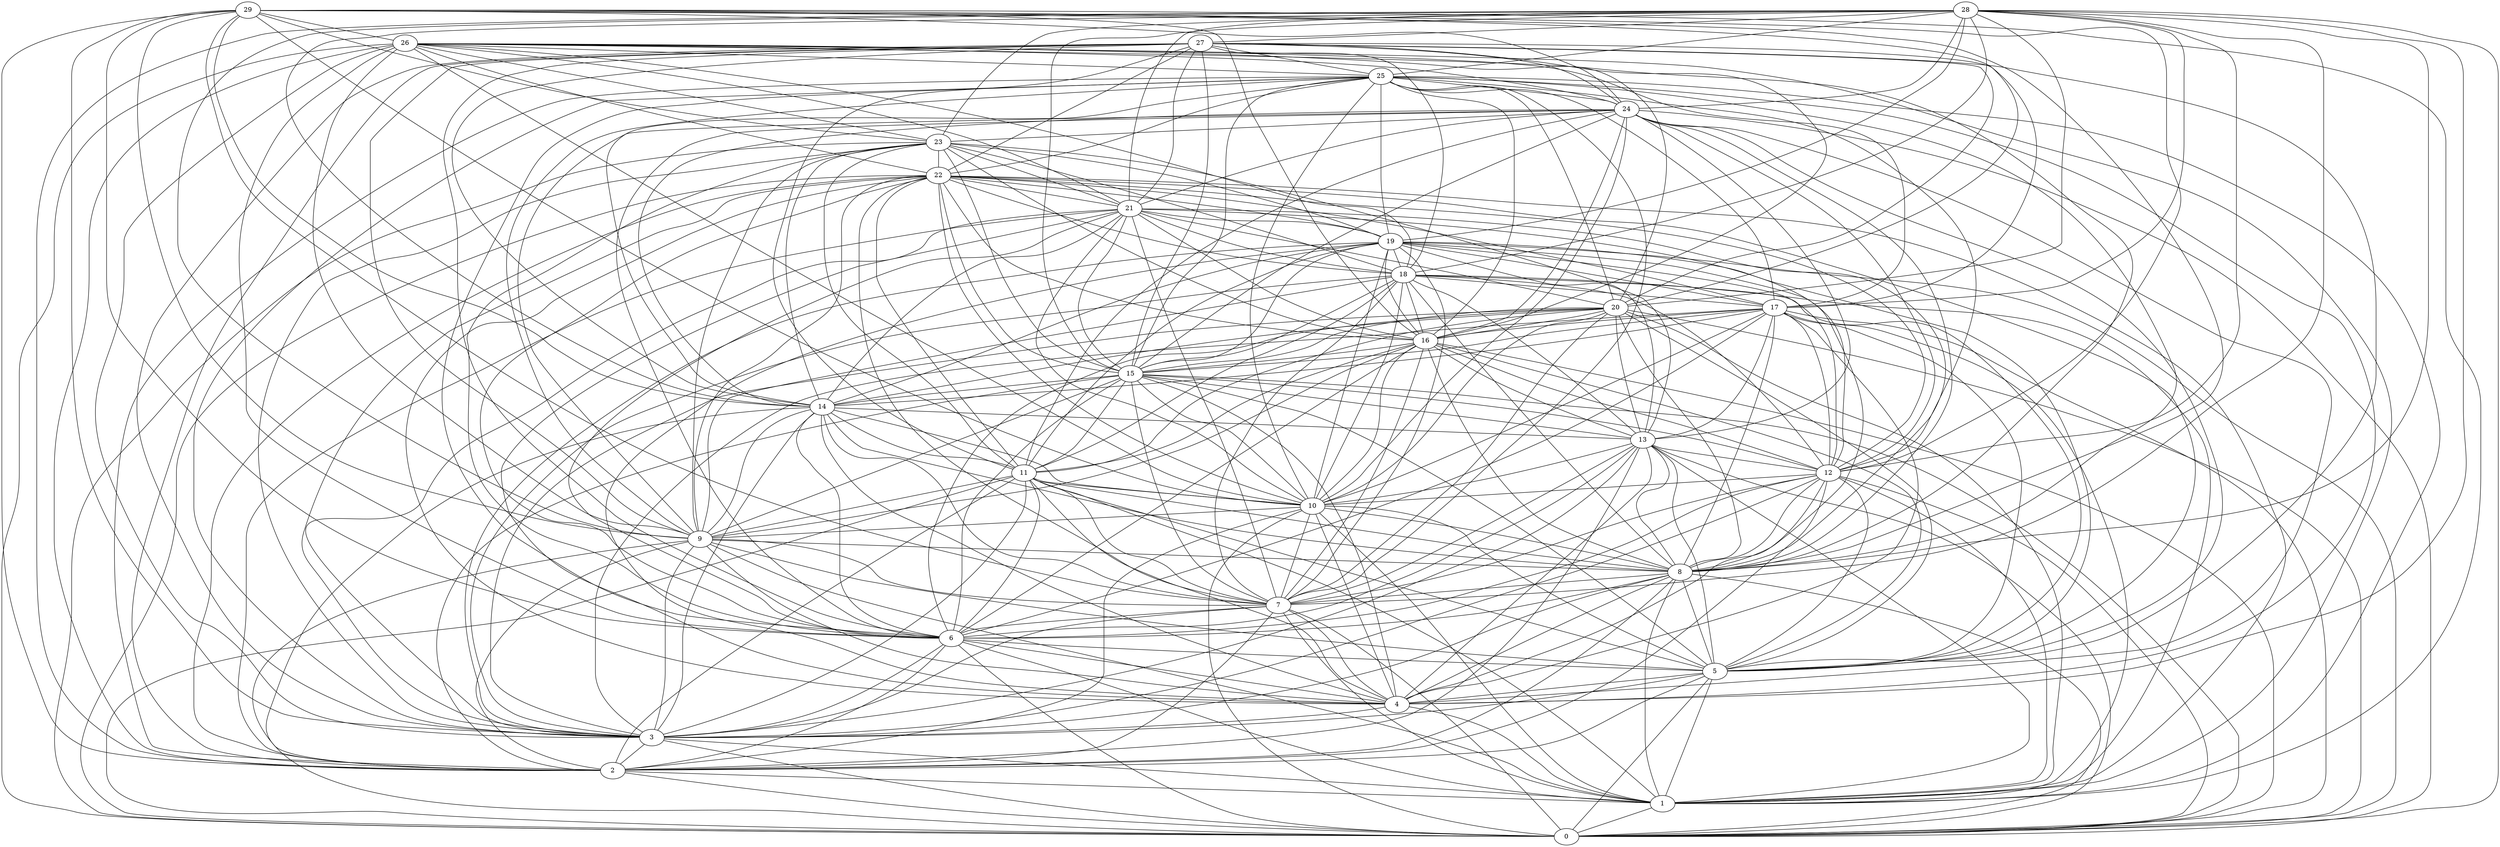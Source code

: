 graph {

1--0   
2--0   
2--1   
3--0   
3--1   
3--2   
4--1   
4--3   
5--0   
5--1   
5--2   
5--3   
5--4   
6--0   
6--1   
6--2   
6--3   
6--4   
6--5   
7--0   
7--1   
7--2   
7--3   
7--4   
7--6   
8--0   
8--1   
8--2   
8--3   
8--4   
8--5   
8--6   
8--7   
9--0   
9--1   
9--2   
9--3   
9--4   
9--5   
9--7   
9--8   
10--0   
10--1   
10--2   
10--4   
10--5   
10--7   
10--8   
10--9   
11--0   
11--1   
11--2   
11--3   
11--4   
11--5   
11--6   
11--7   
11--8   
11--9   
11--10   
12--0   
12--1   
12--2   
12--3   
12--4   
12--5   
12--6   
12--7   
12--8   
12--10   
13--0   
13--1   
13--2   
13--3   
13--4   
13--5   
13--6   
13--7   
13--8   
13--10   
13--12   
14--2   
14--3   
14--4   
14--6   
14--7   
14--8   
14--9   
14--10   
14--11   
14--13   
15--0   
15--2   
15--4   
15--5   
15--6   
15--7   
15--9   
15--10   
15--11   
15--12   
15--13   
15--14   
16--0   
16--5   
16--6   
16--7   
16--8   
16--9   
16--10   
16--11   
16--12   
16--13   
16--15   
17--0   
17--1   
17--3   
17--4   
17--5   
17--6   
17--8   
17--10   
17--12   
17--13   
17--14   
17--15   
17--16   
18--1   
18--3   
18--5   
18--7   
18--8   
18--9   
18--10   
18--11   
18--12   
18--13   
18--15   
18--16   
18--17   
19--0   
19--3   
19--4   
19--5   
19--7   
19--8   
19--10   
19--11   
19--12   
19--13   
19--14   
19--15   
19--16   
19--17   
19--18   
20--0   
20--1   
20--3   
20--5   
20--6   
20--7   
20--8   
20--10   
20--11   
20--13   
20--14   
20--15   
20--16   
21--2   
21--3   
21--4   
21--6   
21--7   
21--8   
21--10   
21--12   
21--14   
21--15   
21--16   
21--18   
21--19   
21--20   
22--0   
22--1   
22--2   
22--3   
22--4   
22--5   
22--6   
22--7   
22--9   
22--10   
22--11   
22--12   
22--15   
22--16   
22--17   
22--18   
22--19   
22--21   
23--0   
23--3   
23--6   
23--9   
23--11   
23--13   
23--14   
23--15   
23--16   
23--18   
23--19   
23--21   
23--22   
24--0   
24--4   
24--5   
24--6   
24--8   
24--9   
24--10   
24--11   
24--12   
24--13   
24--14   
24--15   
24--16   
24--21   
24--23   
25--1   
25--2   
25--3   
25--4   
25--6   
25--7   
25--8   
25--9   
25--10   
25--12   
25--14   
25--15   
25--16   
25--17   
25--19   
25--20   
25--22   
25--24   
26--0   
26--1   
26--2   
26--3   
26--6   
26--8   
26--9   
26--10   
26--17   
26--18   
26--20   
26--21   
26--22   
26--23   
26--24   
26--25   
27--2   
27--3   
27--5   
27--6   
27--9   
27--11   
27--14   
27--15   
27--16   
27--17   
27--18   
27--20   
27--21   
27--22   
27--24   
27--25   
28--0   
28--2   
28--4   
28--7   
28--8   
28--9   
28--12   
28--14   
28--15   
28--17   
28--18   
28--19   
28--20   
28--21   
28--23   
28--24   
28--25   
28--27   
29--1   
29--2   
29--3   
29--6   
29--7   
29--8   
29--9   
29--10   
29--12   
29--14   
29--16   
29--20   
29--23   
29--24   
29--26   
}
